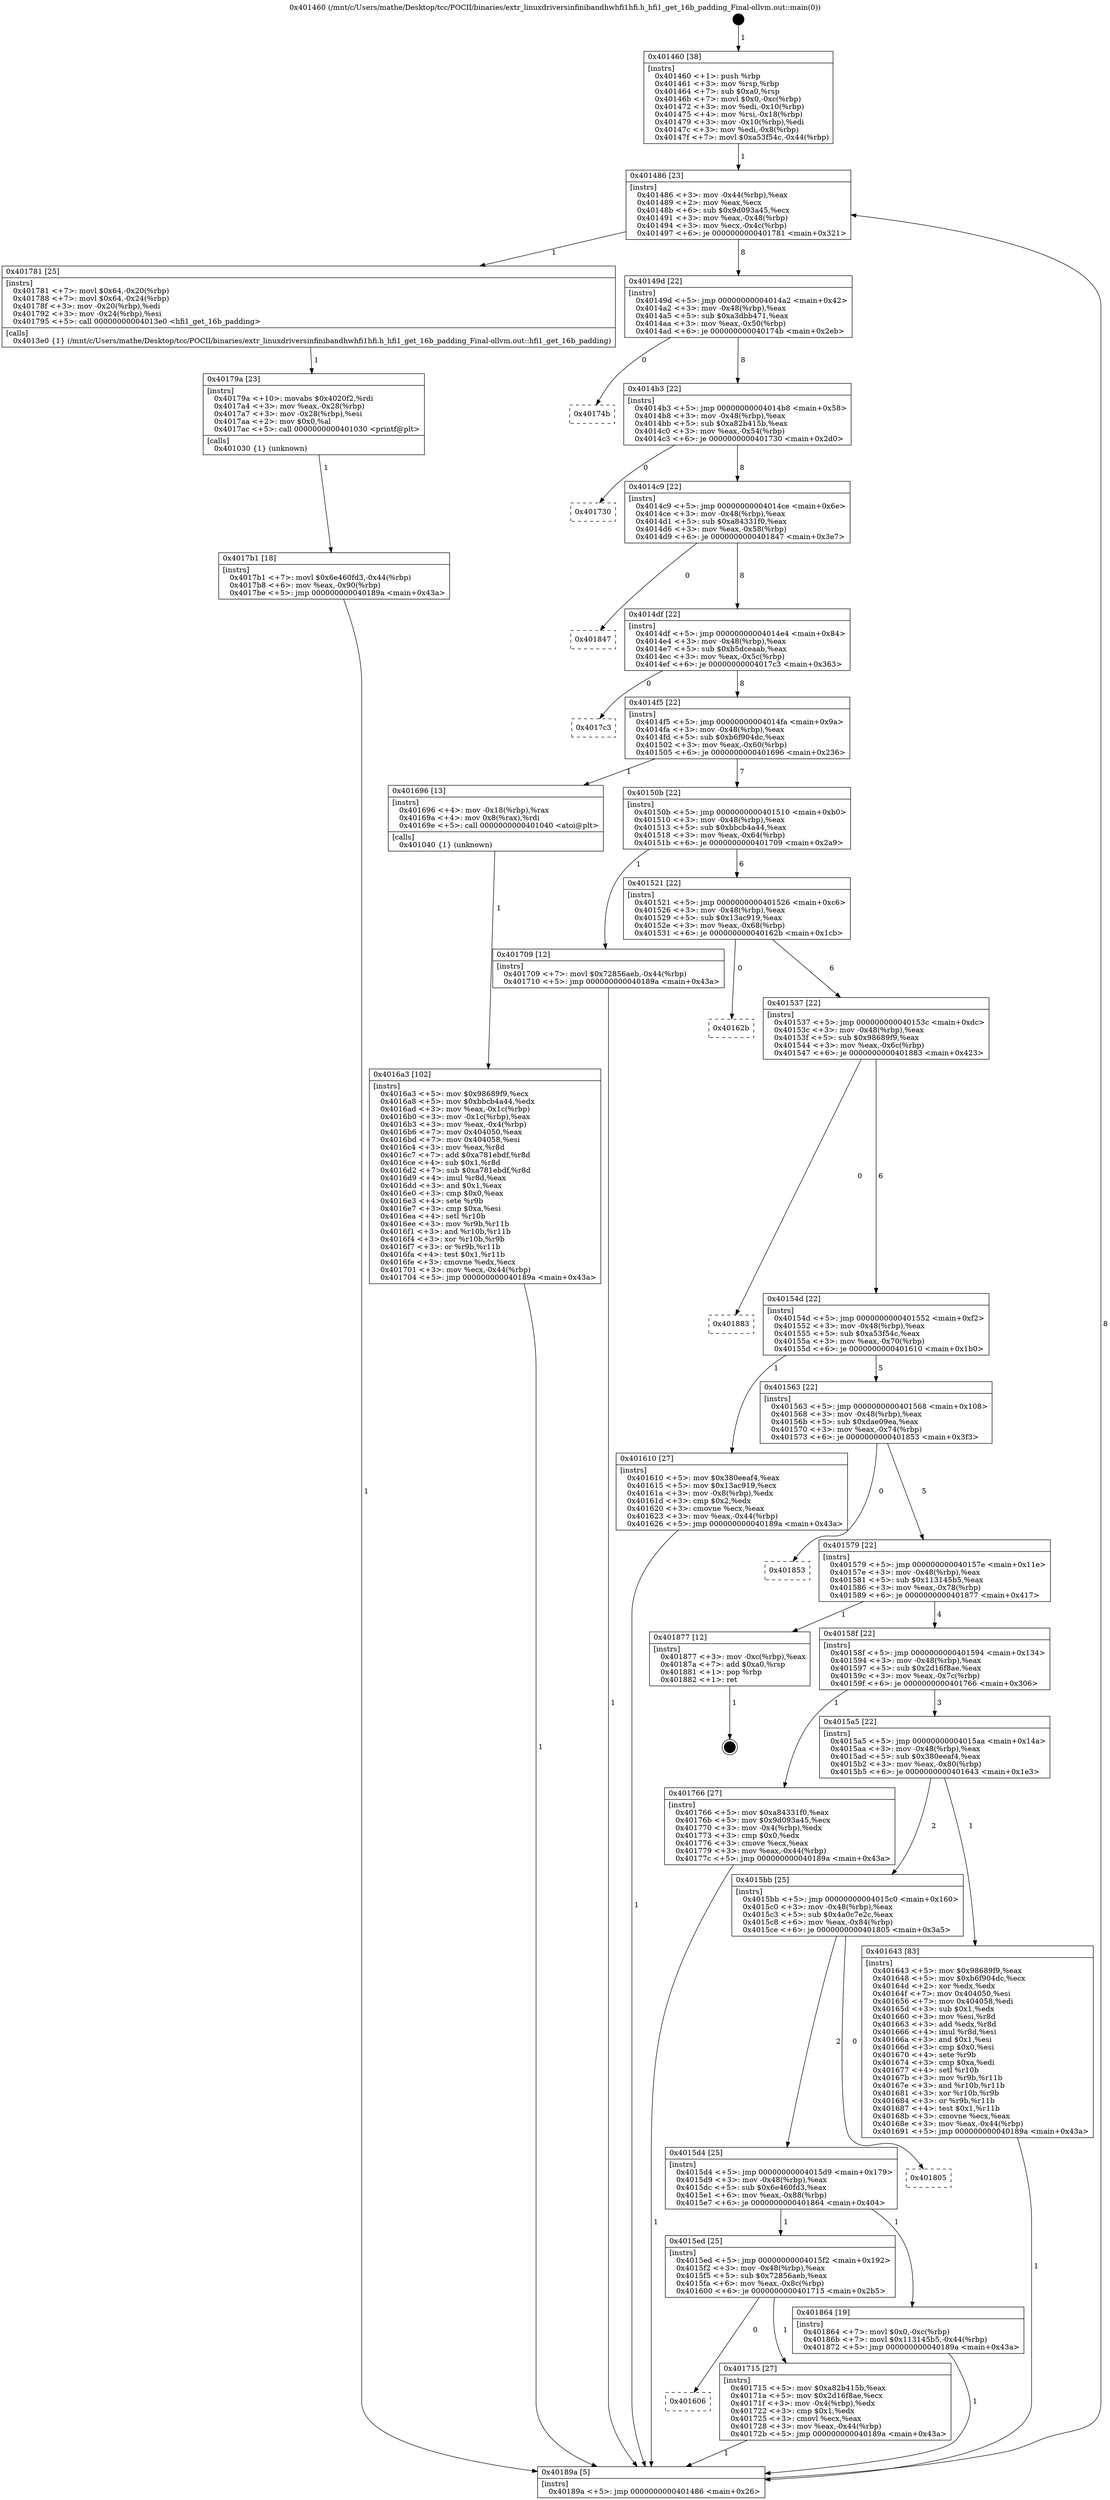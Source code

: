 digraph "0x401460" {
  label = "0x401460 (/mnt/c/Users/mathe/Desktop/tcc/POCII/binaries/extr_linuxdriversinfinibandhwhfi1hfi.h_hfi1_get_16b_padding_Final-ollvm.out::main(0))"
  labelloc = "t"
  node[shape=record]

  Entry [label="",width=0.3,height=0.3,shape=circle,fillcolor=black,style=filled]
  "0x401486" [label="{
     0x401486 [23]\l
     | [instrs]\l
     &nbsp;&nbsp;0x401486 \<+3\>: mov -0x44(%rbp),%eax\l
     &nbsp;&nbsp;0x401489 \<+2\>: mov %eax,%ecx\l
     &nbsp;&nbsp;0x40148b \<+6\>: sub $0x9d093a45,%ecx\l
     &nbsp;&nbsp;0x401491 \<+3\>: mov %eax,-0x48(%rbp)\l
     &nbsp;&nbsp;0x401494 \<+3\>: mov %ecx,-0x4c(%rbp)\l
     &nbsp;&nbsp;0x401497 \<+6\>: je 0000000000401781 \<main+0x321\>\l
  }"]
  "0x401781" [label="{
     0x401781 [25]\l
     | [instrs]\l
     &nbsp;&nbsp;0x401781 \<+7\>: movl $0x64,-0x20(%rbp)\l
     &nbsp;&nbsp;0x401788 \<+7\>: movl $0x64,-0x24(%rbp)\l
     &nbsp;&nbsp;0x40178f \<+3\>: mov -0x20(%rbp),%edi\l
     &nbsp;&nbsp;0x401792 \<+3\>: mov -0x24(%rbp),%esi\l
     &nbsp;&nbsp;0x401795 \<+5\>: call 00000000004013e0 \<hfi1_get_16b_padding\>\l
     | [calls]\l
     &nbsp;&nbsp;0x4013e0 \{1\} (/mnt/c/Users/mathe/Desktop/tcc/POCII/binaries/extr_linuxdriversinfinibandhwhfi1hfi.h_hfi1_get_16b_padding_Final-ollvm.out::hfi1_get_16b_padding)\l
  }"]
  "0x40149d" [label="{
     0x40149d [22]\l
     | [instrs]\l
     &nbsp;&nbsp;0x40149d \<+5\>: jmp 00000000004014a2 \<main+0x42\>\l
     &nbsp;&nbsp;0x4014a2 \<+3\>: mov -0x48(%rbp),%eax\l
     &nbsp;&nbsp;0x4014a5 \<+5\>: sub $0xa3dbb471,%eax\l
     &nbsp;&nbsp;0x4014aa \<+3\>: mov %eax,-0x50(%rbp)\l
     &nbsp;&nbsp;0x4014ad \<+6\>: je 000000000040174b \<main+0x2eb\>\l
  }"]
  Exit [label="",width=0.3,height=0.3,shape=circle,fillcolor=black,style=filled,peripheries=2]
  "0x40174b" [label="{
     0x40174b\l
  }", style=dashed]
  "0x4014b3" [label="{
     0x4014b3 [22]\l
     | [instrs]\l
     &nbsp;&nbsp;0x4014b3 \<+5\>: jmp 00000000004014b8 \<main+0x58\>\l
     &nbsp;&nbsp;0x4014b8 \<+3\>: mov -0x48(%rbp),%eax\l
     &nbsp;&nbsp;0x4014bb \<+5\>: sub $0xa82b415b,%eax\l
     &nbsp;&nbsp;0x4014c0 \<+3\>: mov %eax,-0x54(%rbp)\l
     &nbsp;&nbsp;0x4014c3 \<+6\>: je 0000000000401730 \<main+0x2d0\>\l
  }"]
  "0x4017b1" [label="{
     0x4017b1 [18]\l
     | [instrs]\l
     &nbsp;&nbsp;0x4017b1 \<+7\>: movl $0x6e460fd3,-0x44(%rbp)\l
     &nbsp;&nbsp;0x4017b8 \<+6\>: mov %eax,-0x90(%rbp)\l
     &nbsp;&nbsp;0x4017be \<+5\>: jmp 000000000040189a \<main+0x43a\>\l
  }"]
  "0x401730" [label="{
     0x401730\l
  }", style=dashed]
  "0x4014c9" [label="{
     0x4014c9 [22]\l
     | [instrs]\l
     &nbsp;&nbsp;0x4014c9 \<+5\>: jmp 00000000004014ce \<main+0x6e\>\l
     &nbsp;&nbsp;0x4014ce \<+3\>: mov -0x48(%rbp),%eax\l
     &nbsp;&nbsp;0x4014d1 \<+5\>: sub $0xa84331f0,%eax\l
     &nbsp;&nbsp;0x4014d6 \<+3\>: mov %eax,-0x58(%rbp)\l
     &nbsp;&nbsp;0x4014d9 \<+6\>: je 0000000000401847 \<main+0x3e7\>\l
  }"]
  "0x40179a" [label="{
     0x40179a [23]\l
     | [instrs]\l
     &nbsp;&nbsp;0x40179a \<+10\>: movabs $0x4020f2,%rdi\l
     &nbsp;&nbsp;0x4017a4 \<+3\>: mov %eax,-0x28(%rbp)\l
     &nbsp;&nbsp;0x4017a7 \<+3\>: mov -0x28(%rbp),%esi\l
     &nbsp;&nbsp;0x4017aa \<+2\>: mov $0x0,%al\l
     &nbsp;&nbsp;0x4017ac \<+5\>: call 0000000000401030 \<printf@plt\>\l
     | [calls]\l
     &nbsp;&nbsp;0x401030 \{1\} (unknown)\l
  }"]
  "0x401847" [label="{
     0x401847\l
  }", style=dashed]
  "0x4014df" [label="{
     0x4014df [22]\l
     | [instrs]\l
     &nbsp;&nbsp;0x4014df \<+5\>: jmp 00000000004014e4 \<main+0x84\>\l
     &nbsp;&nbsp;0x4014e4 \<+3\>: mov -0x48(%rbp),%eax\l
     &nbsp;&nbsp;0x4014e7 \<+5\>: sub $0xb5dceaab,%eax\l
     &nbsp;&nbsp;0x4014ec \<+3\>: mov %eax,-0x5c(%rbp)\l
     &nbsp;&nbsp;0x4014ef \<+6\>: je 00000000004017c3 \<main+0x363\>\l
  }"]
  "0x401606" [label="{
     0x401606\l
  }", style=dashed]
  "0x4017c3" [label="{
     0x4017c3\l
  }", style=dashed]
  "0x4014f5" [label="{
     0x4014f5 [22]\l
     | [instrs]\l
     &nbsp;&nbsp;0x4014f5 \<+5\>: jmp 00000000004014fa \<main+0x9a\>\l
     &nbsp;&nbsp;0x4014fa \<+3\>: mov -0x48(%rbp),%eax\l
     &nbsp;&nbsp;0x4014fd \<+5\>: sub $0xb6f904dc,%eax\l
     &nbsp;&nbsp;0x401502 \<+3\>: mov %eax,-0x60(%rbp)\l
     &nbsp;&nbsp;0x401505 \<+6\>: je 0000000000401696 \<main+0x236\>\l
  }"]
  "0x401715" [label="{
     0x401715 [27]\l
     | [instrs]\l
     &nbsp;&nbsp;0x401715 \<+5\>: mov $0xa82b415b,%eax\l
     &nbsp;&nbsp;0x40171a \<+5\>: mov $0x2d16f8ae,%ecx\l
     &nbsp;&nbsp;0x40171f \<+3\>: mov -0x4(%rbp),%edx\l
     &nbsp;&nbsp;0x401722 \<+3\>: cmp $0x1,%edx\l
     &nbsp;&nbsp;0x401725 \<+3\>: cmovl %ecx,%eax\l
     &nbsp;&nbsp;0x401728 \<+3\>: mov %eax,-0x44(%rbp)\l
     &nbsp;&nbsp;0x40172b \<+5\>: jmp 000000000040189a \<main+0x43a\>\l
  }"]
  "0x401696" [label="{
     0x401696 [13]\l
     | [instrs]\l
     &nbsp;&nbsp;0x401696 \<+4\>: mov -0x18(%rbp),%rax\l
     &nbsp;&nbsp;0x40169a \<+4\>: mov 0x8(%rax),%rdi\l
     &nbsp;&nbsp;0x40169e \<+5\>: call 0000000000401040 \<atoi@plt\>\l
     | [calls]\l
     &nbsp;&nbsp;0x401040 \{1\} (unknown)\l
  }"]
  "0x40150b" [label="{
     0x40150b [22]\l
     | [instrs]\l
     &nbsp;&nbsp;0x40150b \<+5\>: jmp 0000000000401510 \<main+0xb0\>\l
     &nbsp;&nbsp;0x401510 \<+3\>: mov -0x48(%rbp),%eax\l
     &nbsp;&nbsp;0x401513 \<+5\>: sub $0xbbcb4a44,%eax\l
     &nbsp;&nbsp;0x401518 \<+3\>: mov %eax,-0x64(%rbp)\l
     &nbsp;&nbsp;0x40151b \<+6\>: je 0000000000401709 \<main+0x2a9\>\l
  }"]
  "0x4015ed" [label="{
     0x4015ed [25]\l
     | [instrs]\l
     &nbsp;&nbsp;0x4015ed \<+5\>: jmp 00000000004015f2 \<main+0x192\>\l
     &nbsp;&nbsp;0x4015f2 \<+3\>: mov -0x48(%rbp),%eax\l
     &nbsp;&nbsp;0x4015f5 \<+5\>: sub $0x72856aeb,%eax\l
     &nbsp;&nbsp;0x4015fa \<+6\>: mov %eax,-0x8c(%rbp)\l
     &nbsp;&nbsp;0x401600 \<+6\>: je 0000000000401715 \<main+0x2b5\>\l
  }"]
  "0x401709" [label="{
     0x401709 [12]\l
     | [instrs]\l
     &nbsp;&nbsp;0x401709 \<+7\>: movl $0x72856aeb,-0x44(%rbp)\l
     &nbsp;&nbsp;0x401710 \<+5\>: jmp 000000000040189a \<main+0x43a\>\l
  }"]
  "0x401521" [label="{
     0x401521 [22]\l
     | [instrs]\l
     &nbsp;&nbsp;0x401521 \<+5\>: jmp 0000000000401526 \<main+0xc6\>\l
     &nbsp;&nbsp;0x401526 \<+3\>: mov -0x48(%rbp),%eax\l
     &nbsp;&nbsp;0x401529 \<+5\>: sub $0x13ac919,%eax\l
     &nbsp;&nbsp;0x40152e \<+3\>: mov %eax,-0x68(%rbp)\l
     &nbsp;&nbsp;0x401531 \<+6\>: je 000000000040162b \<main+0x1cb\>\l
  }"]
  "0x401864" [label="{
     0x401864 [19]\l
     | [instrs]\l
     &nbsp;&nbsp;0x401864 \<+7\>: movl $0x0,-0xc(%rbp)\l
     &nbsp;&nbsp;0x40186b \<+7\>: movl $0x113145b5,-0x44(%rbp)\l
     &nbsp;&nbsp;0x401872 \<+5\>: jmp 000000000040189a \<main+0x43a\>\l
  }"]
  "0x40162b" [label="{
     0x40162b\l
  }", style=dashed]
  "0x401537" [label="{
     0x401537 [22]\l
     | [instrs]\l
     &nbsp;&nbsp;0x401537 \<+5\>: jmp 000000000040153c \<main+0xdc\>\l
     &nbsp;&nbsp;0x40153c \<+3\>: mov -0x48(%rbp),%eax\l
     &nbsp;&nbsp;0x40153f \<+5\>: sub $0x98689f9,%eax\l
     &nbsp;&nbsp;0x401544 \<+3\>: mov %eax,-0x6c(%rbp)\l
     &nbsp;&nbsp;0x401547 \<+6\>: je 0000000000401883 \<main+0x423\>\l
  }"]
  "0x4015d4" [label="{
     0x4015d4 [25]\l
     | [instrs]\l
     &nbsp;&nbsp;0x4015d4 \<+5\>: jmp 00000000004015d9 \<main+0x179\>\l
     &nbsp;&nbsp;0x4015d9 \<+3\>: mov -0x48(%rbp),%eax\l
     &nbsp;&nbsp;0x4015dc \<+5\>: sub $0x6e460fd3,%eax\l
     &nbsp;&nbsp;0x4015e1 \<+6\>: mov %eax,-0x88(%rbp)\l
     &nbsp;&nbsp;0x4015e7 \<+6\>: je 0000000000401864 \<main+0x404\>\l
  }"]
  "0x401883" [label="{
     0x401883\l
  }", style=dashed]
  "0x40154d" [label="{
     0x40154d [22]\l
     | [instrs]\l
     &nbsp;&nbsp;0x40154d \<+5\>: jmp 0000000000401552 \<main+0xf2\>\l
     &nbsp;&nbsp;0x401552 \<+3\>: mov -0x48(%rbp),%eax\l
     &nbsp;&nbsp;0x401555 \<+5\>: sub $0xa53f54c,%eax\l
     &nbsp;&nbsp;0x40155a \<+3\>: mov %eax,-0x70(%rbp)\l
     &nbsp;&nbsp;0x40155d \<+6\>: je 0000000000401610 \<main+0x1b0\>\l
  }"]
  "0x401805" [label="{
     0x401805\l
  }", style=dashed]
  "0x401610" [label="{
     0x401610 [27]\l
     | [instrs]\l
     &nbsp;&nbsp;0x401610 \<+5\>: mov $0x380eeaf4,%eax\l
     &nbsp;&nbsp;0x401615 \<+5\>: mov $0x13ac919,%ecx\l
     &nbsp;&nbsp;0x40161a \<+3\>: mov -0x8(%rbp),%edx\l
     &nbsp;&nbsp;0x40161d \<+3\>: cmp $0x2,%edx\l
     &nbsp;&nbsp;0x401620 \<+3\>: cmovne %ecx,%eax\l
     &nbsp;&nbsp;0x401623 \<+3\>: mov %eax,-0x44(%rbp)\l
     &nbsp;&nbsp;0x401626 \<+5\>: jmp 000000000040189a \<main+0x43a\>\l
  }"]
  "0x401563" [label="{
     0x401563 [22]\l
     | [instrs]\l
     &nbsp;&nbsp;0x401563 \<+5\>: jmp 0000000000401568 \<main+0x108\>\l
     &nbsp;&nbsp;0x401568 \<+3\>: mov -0x48(%rbp),%eax\l
     &nbsp;&nbsp;0x40156b \<+5\>: sub $0xdae09ea,%eax\l
     &nbsp;&nbsp;0x401570 \<+3\>: mov %eax,-0x74(%rbp)\l
     &nbsp;&nbsp;0x401573 \<+6\>: je 0000000000401853 \<main+0x3f3\>\l
  }"]
  "0x40189a" [label="{
     0x40189a [5]\l
     | [instrs]\l
     &nbsp;&nbsp;0x40189a \<+5\>: jmp 0000000000401486 \<main+0x26\>\l
  }"]
  "0x401460" [label="{
     0x401460 [38]\l
     | [instrs]\l
     &nbsp;&nbsp;0x401460 \<+1\>: push %rbp\l
     &nbsp;&nbsp;0x401461 \<+3\>: mov %rsp,%rbp\l
     &nbsp;&nbsp;0x401464 \<+7\>: sub $0xa0,%rsp\l
     &nbsp;&nbsp;0x40146b \<+7\>: movl $0x0,-0xc(%rbp)\l
     &nbsp;&nbsp;0x401472 \<+3\>: mov %edi,-0x10(%rbp)\l
     &nbsp;&nbsp;0x401475 \<+4\>: mov %rsi,-0x18(%rbp)\l
     &nbsp;&nbsp;0x401479 \<+3\>: mov -0x10(%rbp),%edi\l
     &nbsp;&nbsp;0x40147c \<+3\>: mov %edi,-0x8(%rbp)\l
     &nbsp;&nbsp;0x40147f \<+7\>: movl $0xa53f54c,-0x44(%rbp)\l
  }"]
  "0x4016a3" [label="{
     0x4016a3 [102]\l
     | [instrs]\l
     &nbsp;&nbsp;0x4016a3 \<+5\>: mov $0x98689f9,%ecx\l
     &nbsp;&nbsp;0x4016a8 \<+5\>: mov $0xbbcb4a44,%edx\l
     &nbsp;&nbsp;0x4016ad \<+3\>: mov %eax,-0x1c(%rbp)\l
     &nbsp;&nbsp;0x4016b0 \<+3\>: mov -0x1c(%rbp),%eax\l
     &nbsp;&nbsp;0x4016b3 \<+3\>: mov %eax,-0x4(%rbp)\l
     &nbsp;&nbsp;0x4016b6 \<+7\>: mov 0x404050,%eax\l
     &nbsp;&nbsp;0x4016bd \<+7\>: mov 0x404058,%esi\l
     &nbsp;&nbsp;0x4016c4 \<+3\>: mov %eax,%r8d\l
     &nbsp;&nbsp;0x4016c7 \<+7\>: add $0xa781ebdf,%r8d\l
     &nbsp;&nbsp;0x4016ce \<+4\>: sub $0x1,%r8d\l
     &nbsp;&nbsp;0x4016d2 \<+7\>: sub $0xa781ebdf,%r8d\l
     &nbsp;&nbsp;0x4016d9 \<+4\>: imul %r8d,%eax\l
     &nbsp;&nbsp;0x4016dd \<+3\>: and $0x1,%eax\l
     &nbsp;&nbsp;0x4016e0 \<+3\>: cmp $0x0,%eax\l
     &nbsp;&nbsp;0x4016e3 \<+4\>: sete %r9b\l
     &nbsp;&nbsp;0x4016e7 \<+3\>: cmp $0xa,%esi\l
     &nbsp;&nbsp;0x4016ea \<+4\>: setl %r10b\l
     &nbsp;&nbsp;0x4016ee \<+3\>: mov %r9b,%r11b\l
     &nbsp;&nbsp;0x4016f1 \<+3\>: and %r10b,%r11b\l
     &nbsp;&nbsp;0x4016f4 \<+3\>: xor %r10b,%r9b\l
     &nbsp;&nbsp;0x4016f7 \<+3\>: or %r9b,%r11b\l
     &nbsp;&nbsp;0x4016fa \<+4\>: test $0x1,%r11b\l
     &nbsp;&nbsp;0x4016fe \<+3\>: cmovne %edx,%ecx\l
     &nbsp;&nbsp;0x401701 \<+3\>: mov %ecx,-0x44(%rbp)\l
     &nbsp;&nbsp;0x401704 \<+5\>: jmp 000000000040189a \<main+0x43a\>\l
  }"]
  "0x401853" [label="{
     0x401853\l
  }", style=dashed]
  "0x401579" [label="{
     0x401579 [22]\l
     | [instrs]\l
     &nbsp;&nbsp;0x401579 \<+5\>: jmp 000000000040157e \<main+0x11e\>\l
     &nbsp;&nbsp;0x40157e \<+3\>: mov -0x48(%rbp),%eax\l
     &nbsp;&nbsp;0x401581 \<+5\>: sub $0x113145b5,%eax\l
     &nbsp;&nbsp;0x401586 \<+3\>: mov %eax,-0x78(%rbp)\l
     &nbsp;&nbsp;0x401589 \<+6\>: je 0000000000401877 \<main+0x417\>\l
  }"]
  "0x4015bb" [label="{
     0x4015bb [25]\l
     | [instrs]\l
     &nbsp;&nbsp;0x4015bb \<+5\>: jmp 00000000004015c0 \<main+0x160\>\l
     &nbsp;&nbsp;0x4015c0 \<+3\>: mov -0x48(%rbp),%eax\l
     &nbsp;&nbsp;0x4015c3 \<+5\>: sub $0x4a0c7e2c,%eax\l
     &nbsp;&nbsp;0x4015c8 \<+6\>: mov %eax,-0x84(%rbp)\l
     &nbsp;&nbsp;0x4015ce \<+6\>: je 0000000000401805 \<main+0x3a5\>\l
  }"]
  "0x401877" [label="{
     0x401877 [12]\l
     | [instrs]\l
     &nbsp;&nbsp;0x401877 \<+3\>: mov -0xc(%rbp),%eax\l
     &nbsp;&nbsp;0x40187a \<+7\>: add $0xa0,%rsp\l
     &nbsp;&nbsp;0x401881 \<+1\>: pop %rbp\l
     &nbsp;&nbsp;0x401882 \<+1\>: ret\l
  }"]
  "0x40158f" [label="{
     0x40158f [22]\l
     | [instrs]\l
     &nbsp;&nbsp;0x40158f \<+5\>: jmp 0000000000401594 \<main+0x134\>\l
     &nbsp;&nbsp;0x401594 \<+3\>: mov -0x48(%rbp),%eax\l
     &nbsp;&nbsp;0x401597 \<+5\>: sub $0x2d16f8ae,%eax\l
     &nbsp;&nbsp;0x40159c \<+3\>: mov %eax,-0x7c(%rbp)\l
     &nbsp;&nbsp;0x40159f \<+6\>: je 0000000000401766 \<main+0x306\>\l
  }"]
  "0x401643" [label="{
     0x401643 [83]\l
     | [instrs]\l
     &nbsp;&nbsp;0x401643 \<+5\>: mov $0x98689f9,%eax\l
     &nbsp;&nbsp;0x401648 \<+5\>: mov $0xb6f904dc,%ecx\l
     &nbsp;&nbsp;0x40164d \<+2\>: xor %edx,%edx\l
     &nbsp;&nbsp;0x40164f \<+7\>: mov 0x404050,%esi\l
     &nbsp;&nbsp;0x401656 \<+7\>: mov 0x404058,%edi\l
     &nbsp;&nbsp;0x40165d \<+3\>: sub $0x1,%edx\l
     &nbsp;&nbsp;0x401660 \<+3\>: mov %esi,%r8d\l
     &nbsp;&nbsp;0x401663 \<+3\>: add %edx,%r8d\l
     &nbsp;&nbsp;0x401666 \<+4\>: imul %r8d,%esi\l
     &nbsp;&nbsp;0x40166a \<+3\>: and $0x1,%esi\l
     &nbsp;&nbsp;0x40166d \<+3\>: cmp $0x0,%esi\l
     &nbsp;&nbsp;0x401670 \<+4\>: sete %r9b\l
     &nbsp;&nbsp;0x401674 \<+3\>: cmp $0xa,%edi\l
     &nbsp;&nbsp;0x401677 \<+4\>: setl %r10b\l
     &nbsp;&nbsp;0x40167b \<+3\>: mov %r9b,%r11b\l
     &nbsp;&nbsp;0x40167e \<+3\>: and %r10b,%r11b\l
     &nbsp;&nbsp;0x401681 \<+3\>: xor %r10b,%r9b\l
     &nbsp;&nbsp;0x401684 \<+3\>: or %r9b,%r11b\l
     &nbsp;&nbsp;0x401687 \<+4\>: test $0x1,%r11b\l
     &nbsp;&nbsp;0x40168b \<+3\>: cmovne %ecx,%eax\l
     &nbsp;&nbsp;0x40168e \<+3\>: mov %eax,-0x44(%rbp)\l
     &nbsp;&nbsp;0x401691 \<+5\>: jmp 000000000040189a \<main+0x43a\>\l
  }"]
  "0x401766" [label="{
     0x401766 [27]\l
     | [instrs]\l
     &nbsp;&nbsp;0x401766 \<+5\>: mov $0xa84331f0,%eax\l
     &nbsp;&nbsp;0x40176b \<+5\>: mov $0x9d093a45,%ecx\l
     &nbsp;&nbsp;0x401770 \<+3\>: mov -0x4(%rbp),%edx\l
     &nbsp;&nbsp;0x401773 \<+3\>: cmp $0x0,%edx\l
     &nbsp;&nbsp;0x401776 \<+3\>: cmove %ecx,%eax\l
     &nbsp;&nbsp;0x401779 \<+3\>: mov %eax,-0x44(%rbp)\l
     &nbsp;&nbsp;0x40177c \<+5\>: jmp 000000000040189a \<main+0x43a\>\l
  }"]
  "0x4015a5" [label="{
     0x4015a5 [22]\l
     | [instrs]\l
     &nbsp;&nbsp;0x4015a5 \<+5\>: jmp 00000000004015aa \<main+0x14a\>\l
     &nbsp;&nbsp;0x4015aa \<+3\>: mov -0x48(%rbp),%eax\l
     &nbsp;&nbsp;0x4015ad \<+5\>: sub $0x380eeaf4,%eax\l
     &nbsp;&nbsp;0x4015b2 \<+3\>: mov %eax,-0x80(%rbp)\l
     &nbsp;&nbsp;0x4015b5 \<+6\>: je 0000000000401643 \<main+0x1e3\>\l
  }"]
  Entry -> "0x401460" [label=" 1"]
  "0x401486" -> "0x401781" [label=" 1"]
  "0x401486" -> "0x40149d" [label=" 8"]
  "0x401877" -> Exit [label=" 1"]
  "0x40149d" -> "0x40174b" [label=" 0"]
  "0x40149d" -> "0x4014b3" [label=" 8"]
  "0x401864" -> "0x40189a" [label=" 1"]
  "0x4014b3" -> "0x401730" [label=" 0"]
  "0x4014b3" -> "0x4014c9" [label=" 8"]
  "0x4017b1" -> "0x40189a" [label=" 1"]
  "0x4014c9" -> "0x401847" [label=" 0"]
  "0x4014c9" -> "0x4014df" [label=" 8"]
  "0x40179a" -> "0x4017b1" [label=" 1"]
  "0x4014df" -> "0x4017c3" [label=" 0"]
  "0x4014df" -> "0x4014f5" [label=" 8"]
  "0x401781" -> "0x40179a" [label=" 1"]
  "0x4014f5" -> "0x401696" [label=" 1"]
  "0x4014f5" -> "0x40150b" [label=" 7"]
  "0x401766" -> "0x40189a" [label=" 1"]
  "0x40150b" -> "0x401709" [label=" 1"]
  "0x40150b" -> "0x401521" [label=" 6"]
  "0x4015ed" -> "0x401606" [label=" 0"]
  "0x401521" -> "0x40162b" [label=" 0"]
  "0x401521" -> "0x401537" [label=" 6"]
  "0x4015ed" -> "0x401715" [label=" 1"]
  "0x401537" -> "0x401883" [label=" 0"]
  "0x401537" -> "0x40154d" [label=" 6"]
  "0x4015d4" -> "0x4015ed" [label=" 1"]
  "0x40154d" -> "0x401610" [label=" 1"]
  "0x40154d" -> "0x401563" [label=" 5"]
  "0x401610" -> "0x40189a" [label=" 1"]
  "0x401460" -> "0x401486" [label=" 1"]
  "0x40189a" -> "0x401486" [label=" 8"]
  "0x4015d4" -> "0x401864" [label=" 1"]
  "0x401563" -> "0x401853" [label=" 0"]
  "0x401563" -> "0x401579" [label=" 5"]
  "0x4015bb" -> "0x4015d4" [label=" 2"]
  "0x401579" -> "0x401877" [label=" 1"]
  "0x401579" -> "0x40158f" [label=" 4"]
  "0x4015bb" -> "0x401805" [label=" 0"]
  "0x40158f" -> "0x401766" [label=" 1"]
  "0x40158f" -> "0x4015a5" [label=" 3"]
  "0x401715" -> "0x40189a" [label=" 1"]
  "0x4015a5" -> "0x401643" [label=" 1"]
  "0x4015a5" -> "0x4015bb" [label=" 2"]
  "0x401643" -> "0x40189a" [label=" 1"]
  "0x401696" -> "0x4016a3" [label=" 1"]
  "0x4016a3" -> "0x40189a" [label=" 1"]
  "0x401709" -> "0x40189a" [label=" 1"]
}
